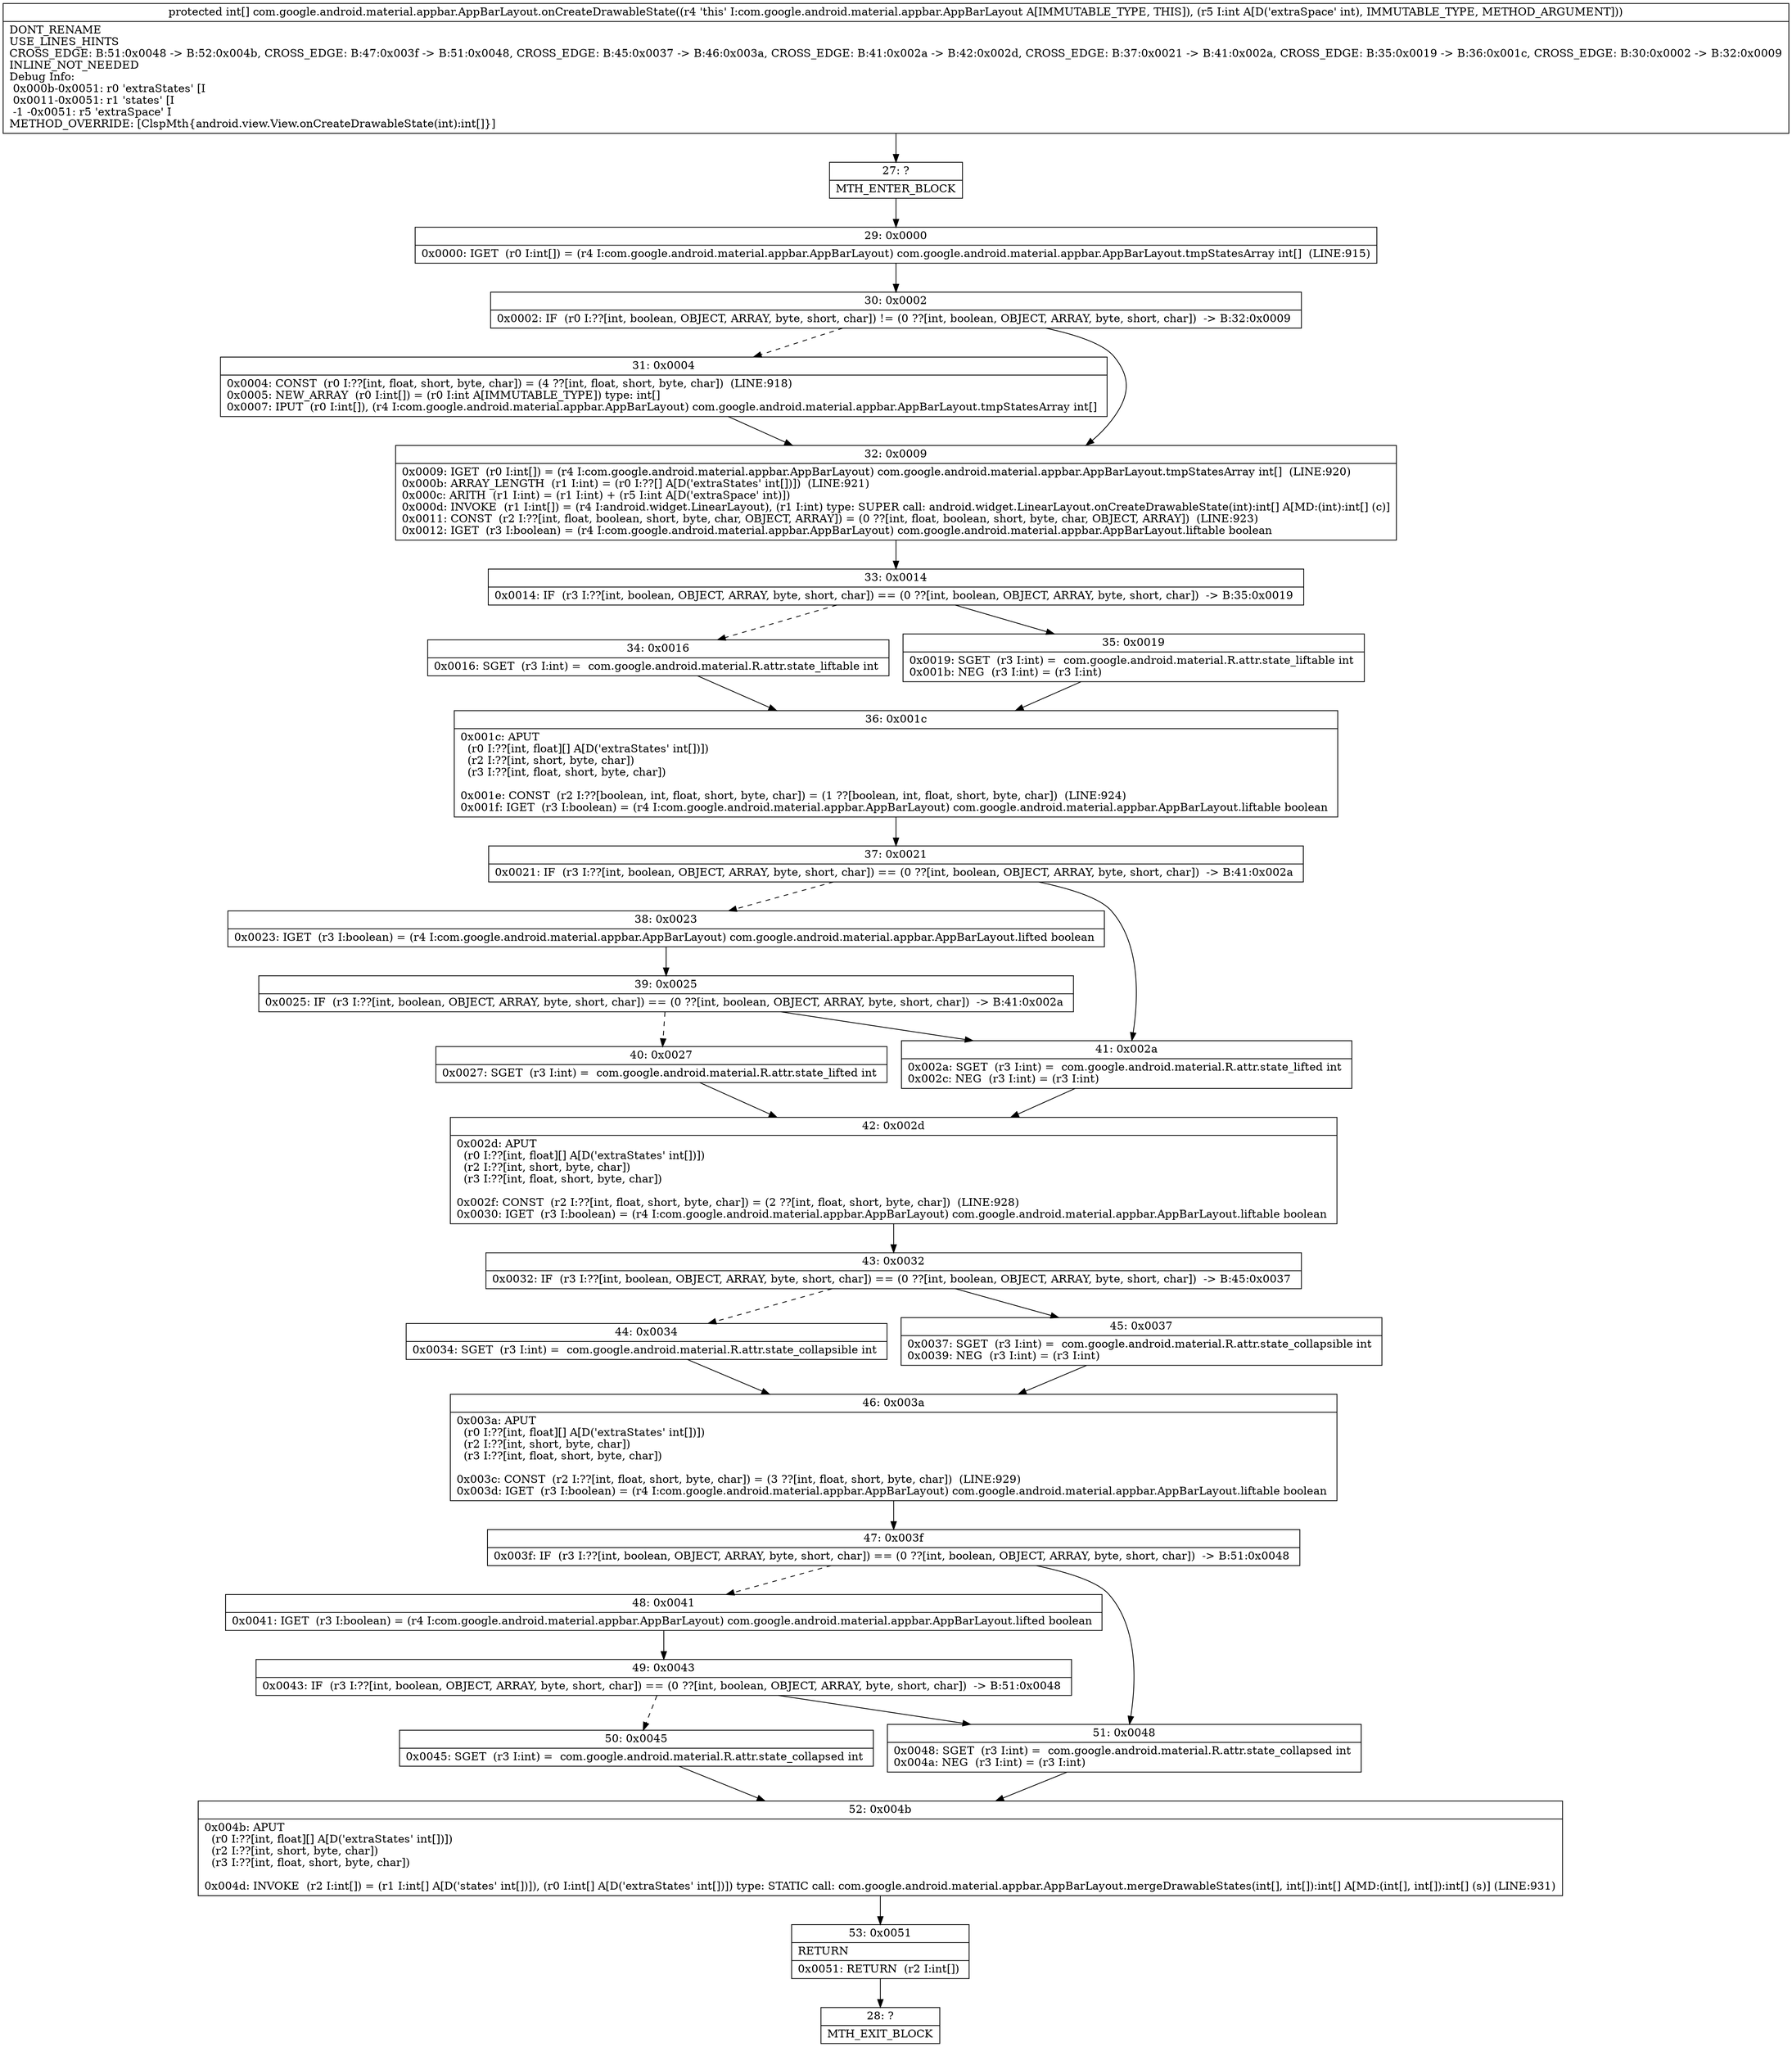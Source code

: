digraph "CFG forcom.google.android.material.appbar.AppBarLayout.onCreateDrawableState(I)[I" {
Node_27 [shape=record,label="{27\:\ ?|MTH_ENTER_BLOCK\l}"];
Node_29 [shape=record,label="{29\:\ 0x0000|0x0000: IGET  (r0 I:int[]) = (r4 I:com.google.android.material.appbar.AppBarLayout) com.google.android.material.appbar.AppBarLayout.tmpStatesArray int[]  (LINE:915)\l}"];
Node_30 [shape=record,label="{30\:\ 0x0002|0x0002: IF  (r0 I:??[int, boolean, OBJECT, ARRAY, byte, short, char]) != (0 ??[int, boolean, OBJECT, ARRAY, byte, short, char])  \-\> B:32:0x0009 \l}"];
Node_31 [shape=record,label="{31\:\ 0x0004|0x0004: CONST  (r0 I:??[int, float, short, byte, char]) = (4 ??[int, float, short, byte, char])  (LINE:918)\l0x0005: NEW_ARRAY  (r0 I:int[]) = (r0 I:int A[IMMUTABLE_TYPE]) type: int[] \l0x0007: IPUT  (r0 I:int[]), (r4 I:com.google.android.material.appbar.AppBarLayout) com.google.android.material.appbar.AppBarLayout.tmpStatesArray int[] \l}"];
Node_32 [shape=record,label="{32\:\ 0x0009|0x0009: IGET  (r0 I:int[]) = (r4 I:com.google.android.material.appbar.AppBarLayout) com.google.android.material.appbar.AppBarLayout.tmpStatesArray int[]  (LINE:920)\l0x000b: ARRAY_LENGTH  (r1 I:int) = (r0 I:??[] A[D('extraStates' int[])])  (LINE:921)\l0x000c: ARITH  (r1 I:int) = (r1 I:int) + (r5 I:int A[D('extraSpace' int)]) \l0x000d: INVOKE  (r1 I:int[]) = (r4 I:android.widget.LinearLayout), (r1 I:int) type: SUPER call: android.widget.LinearLayout.onCreateDrawableState(int):int[] A[MD:(int):int[] (c)]\l0x0011: CONST  (r2 I:??[int, float, boolean, short, byte, char, OBJECT, ARRAY]) = (0 ??[int, float, boolean, short, byte, char, OBJECT, ARRAY])  (LINE:923)\l0x0012: IGET  (r3 I:boolean) = (r4 I:com.google.android.material.appbar.AppBarLayout) com.google.android.material.appbar.AppBarLayout.liftable boolean \l}"];
Node_33 [shape=record,label="{33\:\ 0x0014|0x0014: IF  (r3 I:??[int, boolean, OBJECT, ARRAY, byte, short, char]) == (0 ??[int, boolean, OBJECT, ARRAY, byte, short, char])  \-\> B:35:0x0019 \l}"];
Node_34 [shape=record,label="{34\:\ 0x0016|0x0016: SGET  (r3 I:int) =  com.google.android.material.R.attr.state_liftable int \l}"];
Node_36 [shape=record,label="{36\:\ 0x001c|0x001c: APUT  \l  (r0 I:??[int, float][] A[D('extraStates' int[])])\l  (r2 I:??[int, short, byte, char])\l  (r3 I:??[int, float, short, byte, char])\l \l0x001e: CONST  (r2 I:??[boolean, int, float, short, byte, char]) = (1 ??[boolean, int, float, short, byte, char])  (LINE:924)\l0x001f: IGET  (r3 I:boolean) = (r4 I:com.google.android.material.appbar.AppBarLayout) com.google.android.material.appbar.AppBarLayout.liftable boolean \l}"];
Node_37 [shape=record,label="{37\:\ 0x0021|0x0021: IF  (r3 I:??[int, boolean, OBJECT, ARRAY, byte, short, char]) == (0 ??[int, boolean, OBJECT, ARRAY, byte, short, char])  \-\> B:41:0x002a \l}"];
Node_38 [shape=record,label="{38\:\ 0x0023|0x0023: IGET  (r3 I:boolean) = (r4 I:com.google.android.material.appbar.AppBarLayout) com.google.android.material.appbar.AppBarLayout.lifted boolean \l}"];
Node_39 [shape=record,label="{39\:\ 0x0025|0x0025: IF  (r3 I:??[int, boolean, OBJECT, ARRAY, byte, short, char]) == (0 ??[int, boolean, OBJECT, ARRAY, byte, short, char])  \-\> B:41:0x002a \l}"];
Node_40 [shape=record,label="{40\:\ 0x0027|0x0027: SGET  (r3 I:int) =  com.google.android.material.R.attr.state_lifted int \l}"];
Node_42 [shape=record,label="{42\:\ 0x002d|0x002d: APUT  \l  (r0 I:??[int, float][] A[D('extraStates' int[])])\l  (r2 I:??[int, short, byte, char])\l  (r3 I:??[int, float, short, byte, char])\l \l0x002f: CONST  (r2 I:??[int, float, short, byte, char]) = (2 ??[int, float, short, byte, char])  (LINE:928)\l0x0030: IGET  (r3 I:boolean) = (r4 I:com.google.android.material.appbar.AppBarLayout) com.google.android.material.appbar.AppBarLayout.liftable boolean \l}"];
Node_43 [shape=record,label="{43\:\ 0x0032|0x0032: IF  (r3 I:??[int, boolean, OBJECT, ARRAY, byte, short, char]) == (0 ??[int, boolean, OBJECT, ARRAY, byte, short, char])  \-\> B:45:0x0037 \l}"];
Node_44 [shape=record,label="{44\:\ 0x0034|0x0034: SGET  (r3 I:int) =  com.google.android.material.R.attr.state_collapsible int \l}"];
Node_46 [shape=record,label="{46\:\ 0x003a|0x003a: APUT  \l  (r0 I:??[int, float][] A[D('extraStates' int[])])\l  (r2 I:??[int, short, byte, char])\l  (r3 I:??[int, float, short, byte, char])\l \l0x003c: CONST  (r2 I:??[int, float, short, byte, char]) = (3 ??[int, float, short, byte, char])  (LINE:929)\l0x003d: IGET  (r3 I:boolean) = (r4 I:com.google.android.material.appbar.AppBarLayout) com.google.android.material.appbar.AppBarLayout.liftable boolean \l}"];
Node_47 [shape=record,label="{47\:\ 0x003f|0x003f: IF  (r3 I:??[int, boolean, OBJECT, ARRAY, byte, short, char]) == (0 ??[int, boolean, OBJECT, ARRAY, byte, short, char])  \-\> B:51:0x0048 \l}"];
Node_48 [shape=record,label="{48\:\ 0x0041|0x0041: IGET  (r3 I:boolean) = (r4 I:com.google.android.material.appbar.AppBarLayout) com.google.android.material.appbar.AppBarLayout.lifted boolean \l}"];
Node_49 [shape=record,label="{49\:\ 0x0043|0x0043: IF  (r3 I:??[int, boolean, OBJECT, ARRAY, byte, short, char]) == (0 ??[int, boolean, OBJECT, ARRAY, byte, short, char])  \-\> B:51:0x0048 \l}"];
Node_50 [shape=record,label="{50\:\ 0x0045|0x0045: SGET  (r3 I:int) =  com.google.android.material.R.attr.state_collapsed int \l}"];
Node_52 [shape=record,label="{52\:\ 0x004b|0x004b: APUT  \l  (r0 I:??[int, float][] A[D('extraStates' int[])])\l  (r2 I:??[int, short, byte, char])\l  (r3 I:??[int, float, short, byte, char])\l \l0x004d: INVOKE  (r2 I:int[]) = (r1 I:int[] A[D('states' int[])]), (r0 I:int[] A[D('extraStates' int[])]) type: STATIC call: com.google.android.material.appbar.AppBarLayout.mergeDrawableStates(int[], int[]):int[] A[MD:(int[], int[]):int[] (s)] (LINE:931)\l}"];
Node_53 [shape=record,label="{53\:\ 0x0051|RETURN\l|0x0051: RETURN  (r2 I:int[]) \l}"];
Node_28 [shape=record,label="{28\:\ ?|MTH_EXIT_BLOCK\l}"];
Node_51 [shape=record,label="{51\:\ 0x0048|0x0048: SGET  (r3 I:int) =  com.google.android.material.R.attr.state_collapsed int \l0x004a: NEG  (r3 I:int) = (r3 I:int) \l}"];
Node_45 [shape=record,label="{45\:\ 0x0037|0x0037: SGET  (r3 I:int) =  com.google.android.material.R.attr.state_collapsible int \l0x0039: NEG  (r3 I:int) = (r3 I:int) \l}"];
Node_41 [shape=record,label="{41\:\ 0x002a|0x002a: SGET  (r3 I:int) =  com.google.android.material.R.attr.state_lifted int \l0x002c: NEG  (r3 I:int) = (r3 I:int) \l}"];
Node_35 [shape=record,label="{35\:\ 0x0019|0x0019: SGET  (r3 I:int) =  com.google.android.material.R.attr.state_liftable int \l0x001b: NEG  (r3 I:int) = (r3 I:int) \l}"];
MethodNode[shape=record,label="{protected int[] com.google.android.material.appbar.AppBarLayout.onCreateDrawableState((r4 'this' I:com.google.android.material.appbar.AppBarLayout A[IMMUTABLE_TYPE, THIS]), (r5 I:int A[D('extraSpace' int), IMMUTABLE_TYPE, METHOD_ARGUMENT]))  | DONT_RENAME\lUSE_LINES_HINTS\lCROSS_EDGE: B:51:0x0048 \-\> B:52:0x004b, CROSS_EDGE: B:47:0x003f \-\> B:51:0x0048, CROSS_EDGE: B:45:0x0037 \-\> B:46:0x003a, CROSS_EDGE: B:41:0x002a \-\> B:42:0x002d, CROSS_EDGE: B:37:0x0021 \-\> B:41:0x002a, CROSS_EDGE: B:35:0x0019 \-\> B:36:0x001c, CROSS_EDGE: B:30:0x0002 \-\> B:32:0x0009\lINLINE_NOT_NEEDED\lDebug Info:\l  0x000b\-0x0051: r0 'extraStates' [I\l  0x0011\-0x0051: r1 'states' [I\l  \-1 \-0x0051: r5 'extraSpace' I\lMETHOD_OVERRIDE: [ClspMth\{android.view.View.onCreateDrawableState(int):int[]\}]\l}"];
MethodNode -> Node_27;Node_27 -> Node_29;
Node_29 -> Node_30;
Node_30 -> Node_31[style=dashed];
Node_30 -> Node_32;
Node_31 -> Node_32;
Node_32 -> Node_33;
Node_33 -> Node_34[style=dashed];
Node_33 -> Node_35;
Node_34 -> Node_36;
Node_36 -> Node_37;
Node_37 -> Node_38[style=dashed];
Node_37 -> Node_41;
Node_38 -> Node_39;
Node_39 -> Node_40[style=dashed];
Node_39 -> Node_41;
Node_40 -> Node_42;
Node_42 -> Node_43;
Node_43 -> Node_44[style=dashed];
Node_43 -> Node_45;
Node_44 -> Node_46;
Node_46 -> Node_47;
Node_47 -> Node_48[style=dashed];
Node_47 -> Node_51;
Node_48 -> Node_49;
Node_49 -> Node_50[style=dashed];
Node_49 -> Node_51;
Node_50 -> Node_52;
Node_52 -> Node_53;
Node_53 -> Node_28;
Node_51 -> Node_52;
Node_45 -> Node_46;
Node_41 -> Node_42;
Node_35 -> Node_36;
}

